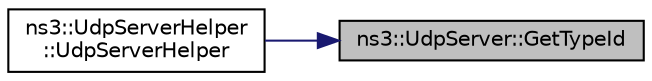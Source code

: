 digraph "ns3::UdpServer::GetTypeId"
{
 // LATEX_PDF_SIZE
  edge [fontname="Helvetica",fontsize="10",labelfontname="Helvetica",labelfontsize="10"];
  node [fontname="Helvetica",fontsize="10",shape=record];
  rankdir="RL";
  Node1 [label="ns3::UdpServer::GetTypeId",height=0.2,width=0.4,color="black", fillcolor="grey75", style="filled", fontcolor="black",tooltip="Get the type ID."];
  Node1 -> Node2 [dir="back",color="midnightblue",fontsize="10",style="solid",fontname="Helvetica"];
  Node2 [label="ns3::UdpServerHelper\l::UdpServerHelper",height=0.2,width=0.4,color="black", fillcolor="white", style="filled",URL="$classns3_1_1_udp_server_helper.html#aa6f2a10cd60a85222bfc45877a55723f",tooltip="Create UdpServerHelper which will make life easier for people trying to set up simulations with udp-c..."];
}
